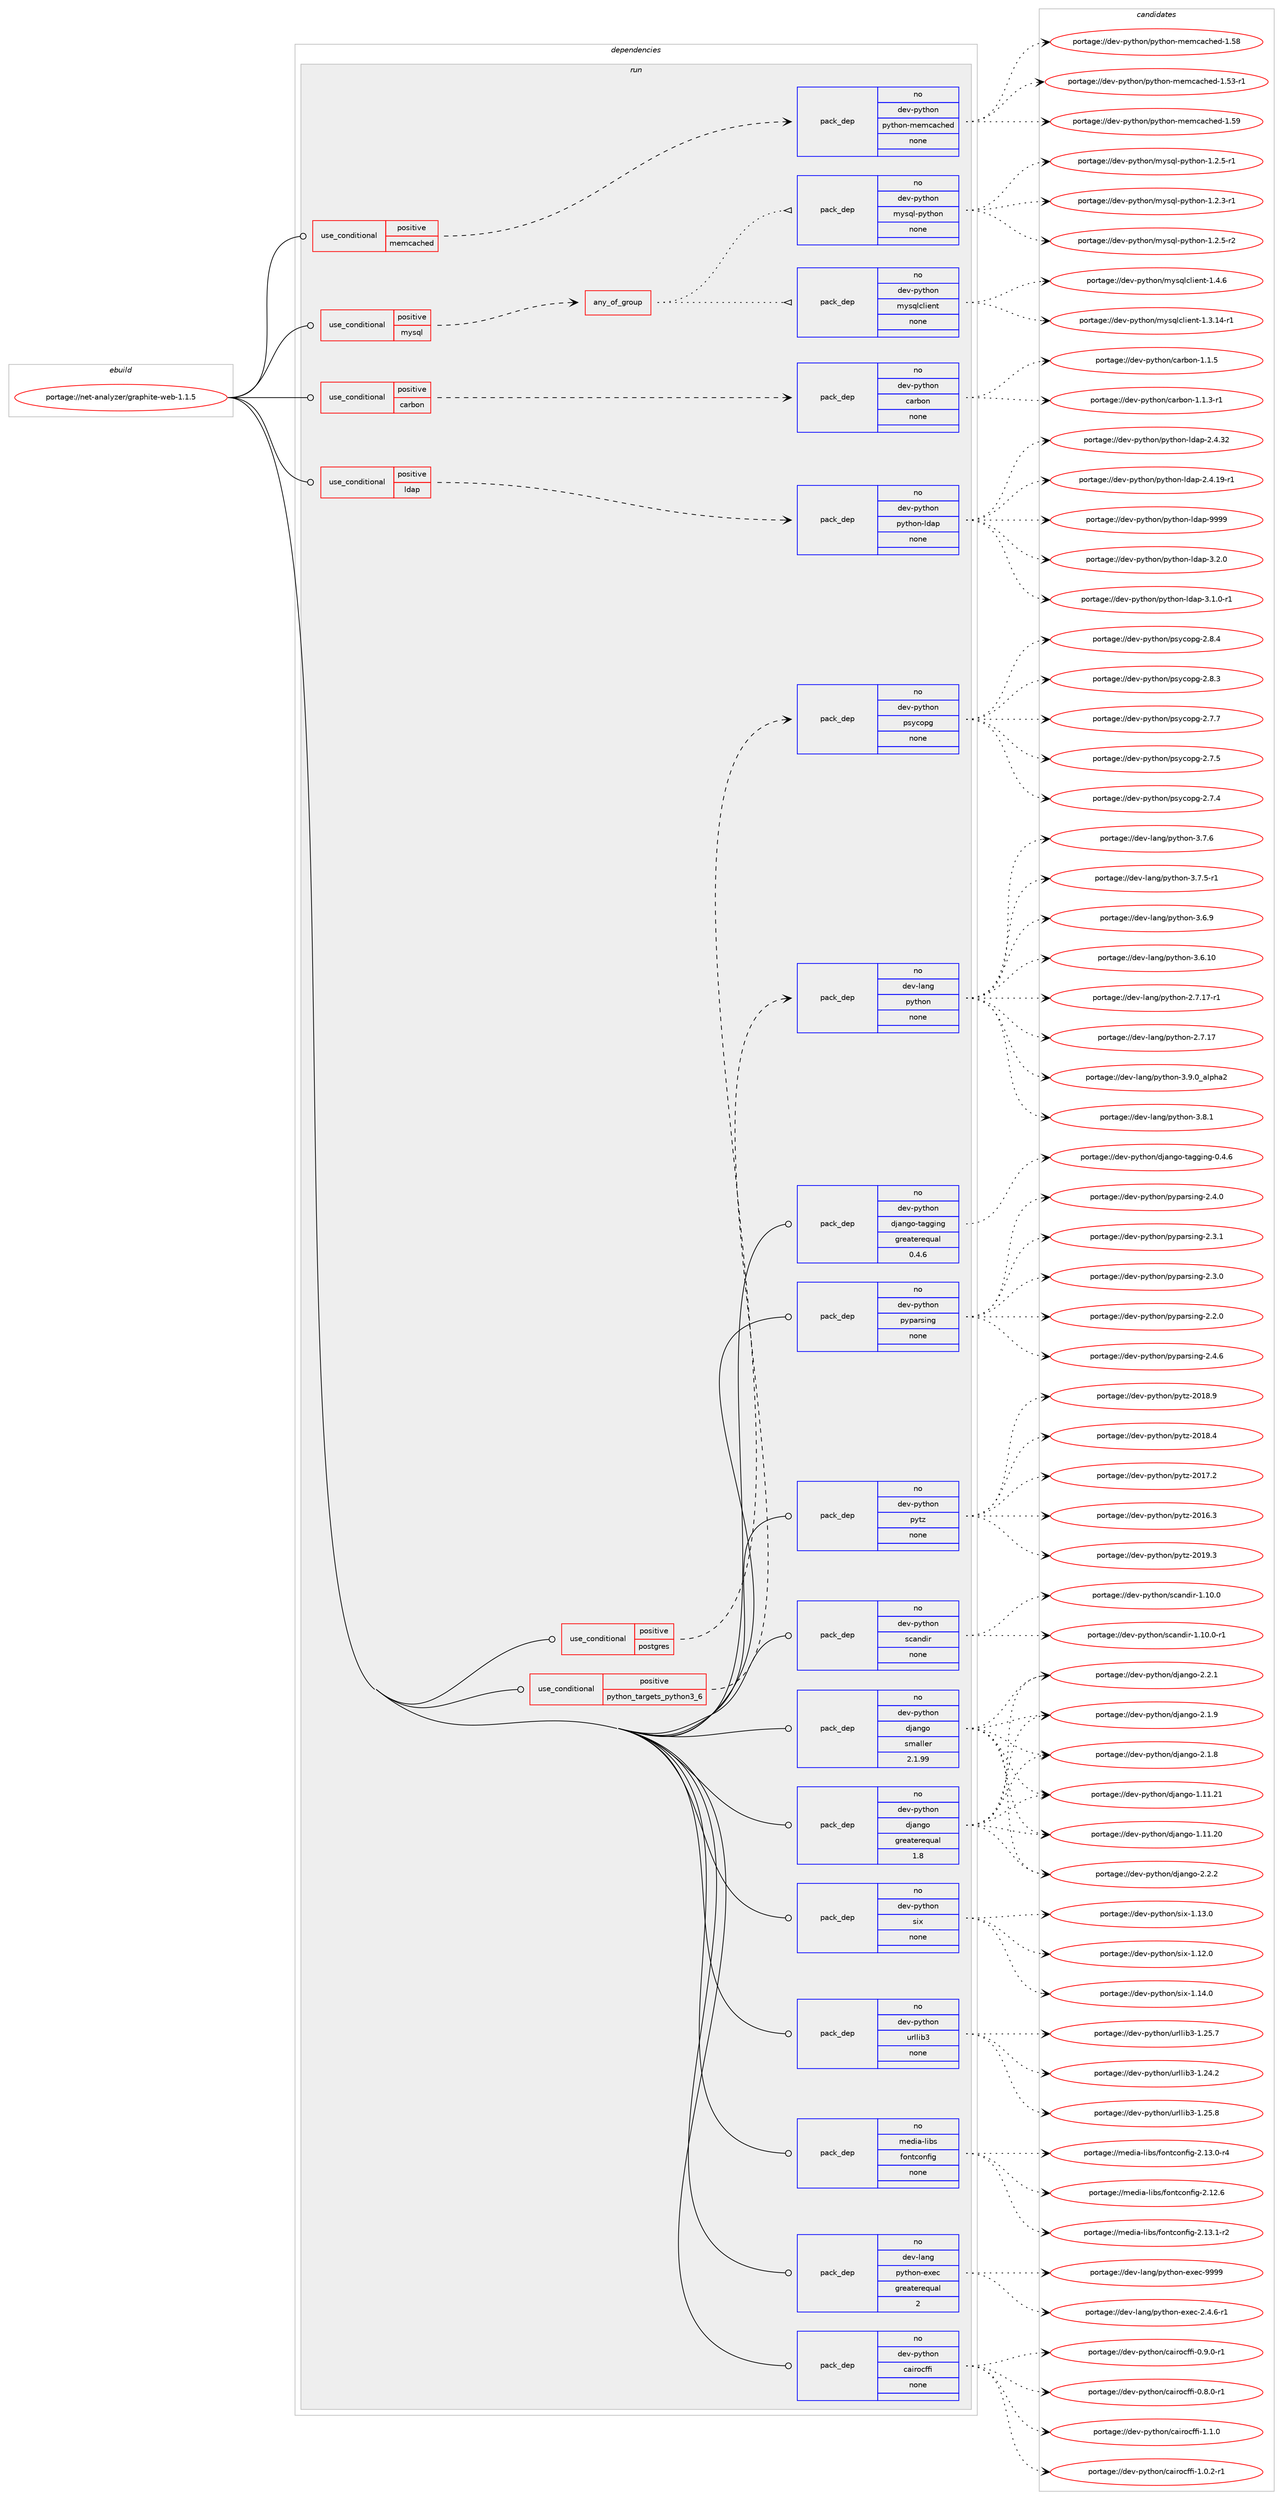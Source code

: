 digraph prolog {

# *************
# Graph options
# *************

newrank=true;
concentrate=true;
compound=true;
graph [rankdir=LR,fontname=Helvetica,fontsize=10,ranksep=1.5];#, ranksep=2.5, nodesep=0.2];
edge  [arrowhead=vee];
node  [fontname=Helvetica,fontsize=10];

# **********
# The ebuild
# **********

subgraph cluster_leftcol {
color=gray;
rank=same;
label=<<i>ebuild</i>>;
id [label="portage://net-analyzer/graphite-web-1.1.5", color=red, width=4, href="../net-analyzer/graphite-web-1.1.5.svg"];
}

# ****************
# The dependencies
# ****************

subgraph cluster_midcol {
color=gray;
label=<<i>dependencies</i>>;
subgraph cluster_compile {
fillcolor="#eeeeee";
style=filled;
label=<<i>compile</i>>;
}
subgraph cluster_compileandrun {
fillcolor="#eeeeee";
style=filled;
label=<<i>compile and run</i>>;
}
subgraph cluster_run {
fillcolor="#eeeeee";
style=filled;
label=<<i>run</i>>;
subgraph cond35385 {
dependency156737 [label=<<TABLE BORDER="0" CELLBORDER="1" CELLSPACING="0" CELLPADDING="4"><TR><TD ROWSPAN="3" CELLPADDING="10">use_conditional</TD></TR><TR><TD>positive</TD></TR><TR><TD>carbon</TD></TR></TABLE>>, shape=none, color=red];
subgraph pack118779 {
dependency156738 [label=<<TABLE BORDER="0" CELLBORDER="1" CELLSPACING="0" CELLPADDING="4" WIDTH="220"><TR><TD ROWSPAN="6" CELLPADDING="30">pack_dep</TD></TR><TR><TD WIDTH="110">no</TD></TR><TR><TD>dev-python</TD></TR><TR><TD>carbon</TD></TR><TR><TD>none</TD></TR><TR><TD></TD></TR></TABLE>>, shape=none, color=blue];
}
dependency156737:e -> dependency156738:w [weight=20,style="dashed",arrowhead="vee"];
}
id:e -> dependency156737:w [weight=20,style="solid",arrowhead="odot"];
subgraph cond35386 {
dependency156739 [label=<<TABLE BORDER="0" CELLBORDER="1" CELLSPACING="0" CELLPADDING="4"><TR><TD ROWSPAN="3" CELLPADDING="10">use_conditional</TD></TR><TR><TD>positive</TD></TR><TR><TD>ldap</TD></TR></TABLE>>, shape=none, color=red];
subgraph pack118780 {
dependency156740 [label=<<TABLE BORDER="0" CELLBORDER="1" CELLSPACING="0" CELLPADDING="4" WIDTH="220"><TR><TD ROWSPAN="6" CELLPADDING="30">pack_dep</TD></TR><TR><TD WIDTH="110">no</TD></TR><TR><TD>dev-python</TD></TR><TR><TD>python-ldap</TD></TR><TR><TD>none</TD></TR><TR><TD></TD></TR></TABLE>>, shape=none, color=blue];
}
dependency156739:e -> dependency156740:w [weight=20,style="dashed",arrowhead="vee"];
}
id:e -> dependency156739:w [weight=20,style="solid",arrowhead="odot"];
subgraph cond35387 {
dependency156741 [label=<<TABLE BORDER="0" CELLBORDER="1" CELLSPACING="0" CELLPADDING="4"><TR><TD ROWSPAN="3" CELLPADDING="10">use_conditional</TD></TR><TR><TD>positive</TD></TR><TR><TD>memcached</TD></TR></TABLE>>, shape=none, color=red];
subgraph pack118781 {
dependency156742 [label=<<TABLE BORDER="0" CELLBORDER="1" CELLSPACING="0" CELLPADDING="4" WIDTH="220"><TR><TD ROWSPAN="6" CELLPADDING="30">pack_dep</TD></TR><TR><TD WIDTH="110">no</TD></TR><TR><TD>dev-python</TD></TR><TR><TD>python-memcached</TD></TR><TR><TD>none</TD></TR><TR><TD></TD></TR></TABLE>>, shape=none, color=blue];
}
dependency156741:e -> dependency156742:w [weight=20,style="dashed",arrowhead="vee"];
}
id:e -> dependency156741:w [weight=20,style="solid",arrowhead="odot"];
subgraph cond35388 {
dependency156743 [label=<<TABLE BORDER="0" CELLBORDER="1" CELLSPACING="0" CELLPADDING="4"><TR><TD ROWSPAN="3" CELLPADDING="10">use_conditional</TD></TR><TR><TD>positive</TD></TR><TR><TD>mysql</TD></TR></TABLE>>, shape=none, color=red];
subgraph any2421 {
dependency156744 [label=<<TABLE BORDER="0" CELLBORDER="1" CELLSPACING="0" CELLPADDING="4"><TR><TD CELLPADDING="10">any_of_group</TD></TR></TABLE>>, shape=none, color=red];subgraph pack118782 {
dependency156745 [label=<<TABLE BORDER="0" CELLBORDER="1" CELLSPACING="0" CELLPADDING="4" WIDTH="220"><TR><TD ROWSPAN="6" CELLPADDING="30">pack_dep</TD></TR><TR><TD WIDTH="110">no</TD></TR><TR><TD>dev-python</TD></TR><TR><TD>mysql-python</TD></TR><TR><TD>none</TD></TR><TR><TD></TD></TR></TABLE>>, shape=none, color=blue];
}
dependency156744:e -> dependency156745:w [weight=20,style="dotted",arrowhead="oinv"];
subgraph pack118783 {
dependency156746 [label=<<TABLE BORDER="0" CELLBORDER="1" CELLSPACING="0" CELLPADDING="4" WIDTH="220"><TR><TD ROWSPAN="6" CELLPADDING="30">pack_dep</TD></TR><TR><TD WIDTH="110">no</TD></TR><TR><TD>dev-python</TD></TR><TR><TD>mysqlclient</TD></TR><TR><TD>none</TD></TR><TR><TD></TD></TR></TABLE>>, shape=none, color=blue];
}
dependency156744:e -> dependency156746:w [weight=20,style="dotted",arrowhead="oinv"];
}
dependency156743:e -> dependency156744:w [weight=20,style="dashed",arrowhead="vee"];
}
id:e -> dependency156743:w [weight=20,style="solid",arrowhead="odot"];
subgraph cond35389 {
dependency156747 [label=<<TABLE BORDER="0" CELLBORDER="1" CELLSPACING="0" CELLPADDING="4"><TR><TD ROWSPAN="3" CELLPADDING="10">use_conditional</TD></TR><TR><TD>positive</TD></TR><TR><TD>postgres</TD></TR></TABLE>>, shape=none, color=red];
subgraph pack118784 {
dependency156748 [label=<<TABLE BORDER="0" CELLBORDER="1" CELLSPACING="0" CELLPADDING="4" WIDTH="220"><TR><TD ROWSPAN="6" CELLPADDING="30">pack_dep</TD></TR><TR><TD WIDTH="110">no</TD></TR><TR><TD>dev-python</TD></TR><TR><TD>psycopg</TD></TR><TR><TD>none</TD></TR><TR><TD></TD></TR></TABLE>>, shape=none, color=blue];
}
dependency156747:e -> dependency156748:w [weight=20,style="dashed",arrowhead="vee"];
}
id:e -> dependency156747:w [weight=20,style="solid",arrowhead="odot"];
subgraph cond35390 {
dependency156749 [label=<<TABLE BORDER="0" CELLBORDER="1" CELLSPACING="0" CELLPADDING="4"><TR><TD ROWSPAN="3" CELLPADDING="10">use_conditional</TD></TR><TR><TD>positive</TD></TR><TR><TD>python_targets_python3_6</TD></TR></TABLE>>, shape=none, color=red];
subgraph pack118785 {
dependency156750 [label=<<TABLE BORDER="0" CELLBORDER="1" CELLSPACING="0" CELLPADDING="4" WIDTH="220"><TR><TD ROWSPAN="6" CELLPADDING="30">pack_dep</TD></TR><TR><TD WIDTH="110">no</TD></TR><TR><TD>dev-lang</TD></TR><TR><TD>python</TD></TR><TR><TD>none</TD></TR><TR><TD></TD></TR></TABLE>>, shape=none, color=blue];
}
dependency156749:e -> dependency156750:w [weight=20,style="dashed",arrowhead="vee"];
}
id:e -> dependency156749:w [weight=20,style="solid",arrowhead="odot"];
subgraph pack118786 {
dependency156751 [label=<<TABLE BORDER="0" CELLBORDER="1" CELLSPACING="0" CELLPADDING="4" WIDTH="220"><TR><TD ROWSPAN="6" CELLPADDING="30">pack_dep</TD></TR><TR><TD WIDTH="110">no</TD></TR><TR><TD>dev-lang</TD></TR><TR><TD>python-exec</TD></TR><TR><TD>greaterequal</TD></TR><TR><TD>2</TD></TR></TABLE>>, shape=none, color=blue];
}
id:e -> dependency156751:w [weight=20,style="solid",arrowhead="odot"];
subgraph pack118787 {
dependency156752 [label=<<TABLE BORDER="0" CELLBORDER="1" CELLSPACING="0" CELLPADDING="4" WIDTH="220"><TR><TD ROWSPAN="6" CELLPADDING="30">pack_dep</TD></TR><TR><TD WIDTH="110">no</TD></TR><TR><TD>dev-python</TD></TR><TR><TD>cairocffi</TD></TR><TR><TD>none</TD></TR><TR><TD></TD></TR></TABLE>>, shape=none, color=blue];
}
id:e -> dependency156752:w [weight=20,style="solid",arrowhead="odot"];
subgraph pack118788 {
dependency156753 [label=<<TABLE BORDER="0" CELLBORDER="1" CELLSPACING="0" CELLPADDING="4" WIDTH="220"><TR><TD ROWSPAN="6" CELLPADDING="30">pack_dep</TD></TR><TR><TD WIDTH="110">no</TD></TR><TR><TD>dev-python</TD></TR><TR><TD>django</TD></TR><TR><TD>greaterequal</TD></TR><TR><TD>1.8</TD></TR></TABLE>>, shape=none, color=blue];
}
id:e -> dependency156753:w [weight=20,style="solid",arrowhead="odot"];
subgraph pack118789 {
dependency156754 [label=<<TABLE BORDER="0" CELLBORDER="1" CELLSPACING="0" CELLPADDING="4" WIDTH="220"><TR><TD ROWSPAN="6" CELLPADDING="30">pack_dep</TD></TR><TR><TD WIDTH="110">no</TD></TR><TR><TD>dev-python</TD></TR><TR><TD>django</TD></TR><TR><TD>smaller</TD></TR><TR><TD>2.1.99</TD></TR></TABLE>>, shape=none, color=blue];
}
id:e -> dependency156754:w [weight=20,style="solid",arrowhead="odot"];
subgraph pack118790 {
dependency156755 [label=<<TABLE BORDER="0" CELLBORDER="1" CELLSPACING="0" CELLPADDING="4" WIDTH="220"><TR><TD ROWSPAN="6" CELLPADDING="30">pack_dep</TD></TR><TR><TD WIDTH="110">no</TD></TR><TR><TD>dev-python</TD></TR><TR><TD>django-tagging</TD></TR><TR><TD>greaterequal</TD></TR><TR><TD>0.4.6</TD></TR></TABLE>>, shape=none, color=blue];
}
id:e -> dependency156755:w [weight=20,style="solid",arrowhead="odot"];
subgraph pack118791 {
dependency156756 [label=<<TABLE BORDER="0" CELLBORDER="1" CELLSPACING="0" CELLPADDING="4" WIDTH="220"><TR><TD ROWSPAN="6" CELLPADDING="30">pack_dep</TD></TR><TR><TD WIDTH="110">no</TD></TR><TR><TD>dev-python</TD></TR><TR><TD>pyparsing</TD></TR><TR><TD>none</TD></TR><TR><TD></TD></TR></TABLE>>, shape=none, color=blue];
}
id:e -> dependency156756:w [weight=20,style="solid",arrowhead="odot"];
subgraph pack118792 {
dependency156757 [label=<<TABLE BORDER="0" CELLBORDER="1" CELLSPACING="0" CELLPADDING="4" WIDTH="220"><TR><TD ROWSPAN="6" CELLPADDING="30">pack_dep</TD></TR><TR><TD WIDTH="110">no</TD></TR><TR><TD>dev-python</TD></TR><TR><TD>pytz</TD></TR><TR><TD>none</TD></TR><TR><TD></TD></TR></TABLE>>, shape=none, color=blue];
}
id:e -> dependency156757:w [weight=20,style="solid",arrowhead="odot"];
subgraph pack118793 {
dependency156758 [label=<<TABLE BORDER="0" CELLBORDER="1" CELLSPACING="0" CELLPADDING="4" WIDTH="220"><TR><TD ROWSPAN="6" CELLPADDING="30">pack_dep</TD></TR><TR><TD WIDTH="110">no</TD></TR><TR><TD>dev-python</TD></TR><TR><TD>scandir</TD></TR><TR><TD>none</TD></TR><TR><TD></TD></TR></TABLE>>, shape=none, color=blue];
}
id:e -> dependency156758:w [weight=20,style="solid",arrowhead="odot"];
subgraph pack118794 {
dependency156759 [label=<<TABLE BORDER="0" CELLBORDER="1" CELLSPACING="0" CELLPADDING="4" WIDTH="220"><TR><TD ROWSPAN="6" CELLPADDING="30">pack_dep</TD></TR><TR><TD WIDTH="110">no</TD></TR><TR><TD>dev-python</TD></TR><TR><TD>six</TD></TR><TR><TD>none</TD></TR><TR><TD></TD></TR></TABLE>>, shape=none, color=blue];
}
id:e -> dependency156759:w [weight=20,style="solid",arrowhead="odot"];
subgraph pack118795 {
dependency156760 [label=<<TABLE BORDER="0" CELLBORDER="1" CELLSPACING="0" CELLPADDING="4" WIDTH="220"><TR><TD ROWSPAN="6" CELLPADDING="30">pack_dep</TD></TR><TR><TD WIDTH="110">no</TD></TR><TR><TD>dev-python</TD></TR><TR><TD>urllib3</TD></TR><TR><TD>none</TD></TR><TR><TD></TD></TR></TABLE>>, shape=none, color=blue];
}
id:e -> dependency156760:w [weight=20,style="solid",arrowhead="odot"];
subgraph pack118796 {
dependency156761 [label=<<TABLE BORDER="0" CELLBORDER="1" CELLSPACING="0" CELLPADDING="4" WIDTH="220"><TR><TD ROWSPAN="6" CELLPADDING="30">pack_dep</TD></TR><TR><TD WIDTH="110">no</TD></TR><TR><TD>media-libs</TD></TR><TR><TD>fontconfig</TD></TR><TR><TD>none</TD></TR><TR><TD></TD></TR></TABLE>>, shape=none, color=blue];
}
id:e -> dependency156761:w [weight=20,style="solid",arrowhead="odot"];
}
}

# **************
# The candidates
# **************

subgraph cluster_choices {
rank=same;
color=gray;
label=<<i>candidates</i>>;

subgraph choice118779 {
color=black;
nodesep=1;
choice1001011184511212111610411111047999711498111110454946494653 [label="portage://dev-python/carbon-1.1.5", color=red, width=4,href="../dev-python/carbon-1.1.5.svg"];
choice10010111845112121116104111110479997114981111104549464946514511449 [label="portage://dev-python/carbon-1.1.3-r1", color=red, width=4,href="../dev-python/carbon-1.1.3-r1.svg"];
dependency156738:e -> choice1001011184511212111610411111047999711498111110454946494653:w [style=dotted,weight="100"];
dependency156738:e -> choice10010111845112121116104111110479997114981111104549464946514511449:w [style=dotted,weight="100"];
}
subgraph choice118780 {
color=black;
nodesep=1;
choice100101118451121211161041111104711212111610411111045108100971124557575757 [label="portage://dev-python/python-ldap-9999", color=red, width=4,href="../dev-python/python-ldap-9999.svg"];
choice10010111845112121116104111110471121211161041111104510810097112455146504648 [label="portage://dev-python/python-ldap-3.2.0", color=red, width=4,href="../dev-python/python-ldap-3.2.0.svg"];
choice100101118451121211161041111104711212111610411111045108100971124551464946484511449 [label="portage://dev-python/python-ldap-3.1.0-r1", color=red, width=4,href="../dev-python/python-ldap-3.1.0-r1.svg"];
choice1001011184511212111610411111047112121116104111110451081009711245504652465150 [label="portage://dev-python/python-ldap-2.4.32", color=red, width=4,href="../dev-python/python-ldap-2.4.32.svg"];
choice10010111845112121116104111110471121211161041111104510810097112455046524649574511449 [label="portage://dev-python/python-ldap-2.4.19-r1", color=red, width=4,href="../dev-python/python-ldap-2.4.19-r1.svg"];
dependency156740:e -> choice100101118451121211161041111104711212111610411111045108100971124557575757:w [style=dotted,weight="100"];
dependency156740:e -> choice10010111845112121116104111110471121211161041111104510810097112455146504648:w [style=dotted,weight="100"];
dependency156740:e -> choice100101118451121211161041111104711212111610411111045108100971124551464946484511449:w [style=dotted,weight="100"];
dependency156740:e -> choice1001011184511212111610411111047112121116104111110451081009711245504652465150:w [style=dotted,weight="100"];
dependency156740:e -> choice10010111845112121116104111110471121211161041111104510810097112455046524649574511449:w [style=dotted,weight="100"];
}
subgraph choice118781 {
color=black;
nodesep=1;
choice1001011184511212111610411111047112121116104111110451091011099997991041011004549465357 [label="portage://dev-python/python-memcached-1.59", color=red, width=4,href="../dev-python/python-memcached-1.59.svg"];
choice1001011184511212111610411111047112121116104111110451091011099997991041011004549465356 [label="portage://dev-python/python-memcached-1.58", color=red, width=4,href="../dev-python/python-memcached-1.58.svg"];
choice10010111845112121116104111110471121211161041111104510910110999979910410110045494653514511449 [label="portage://dev-python/python-memcached-1.53-r1", color=red, width=4,href="../dev-python/python-memcached-1.53-r1.svg"];
dependency156742:e -> choice1001011184511212111610411111047112121116104111110451091011099997991041011004549465357:w [style=dotted,weight="100"];
dependency156742:e -> choice1001011184511212111610411111047112121116104111110451091011099997991041011004549465356:w [style=dotted,weight="100"];
dependency156742:e -> choice10010111845112121116104111110471121211161041111104510910110999979910410110045494653514511449:w [style=dotted,weight="100"];
}
subgraph choice118782 {
color=black;
nodesep=1;
choice1001011184511212111610411111047109121115113108451121211161041111104549465046534511450 [label="portage://dev-python/mysql-python-1.2.5-r2", color=red, width=4,href="../dev-python/mysql-python-1.2.5-r2.svg"];
choice1001011184511212111610411111047109121115113108451121211161041111104549465046534511449 [label="portage://dev-python/mysql-python-1.2.5-r1", color=red, width=4,href="../dev-python/mysql-python-1.2.5-r1.svg"];
choice1001011184511212111610411111047109121115113108451121211161041111104549465046514511449 [label="portage://dev-python/mysql-python-1.2.3-r1", color=red, width=4,href="../dev-python/mysql-python-1.2.3-r1.svg"];
dependency156745:e -> choice1001011184511212111610411111047109121115113108451121211161041111104549465046534511450:w [style=dotted,weight="100"];
dependency156745:e -> choice1001011184511212111610411111047109121115113108451121211161041111104549465046534511449:w [style=dotted,weight="100"];
dependency156745:e -> choice1001011184511212111610411111047109121115113108451121211161041111104549465046514511449:w [style=dotted,weight="100"];
}
subgraph choice118783 {
color=black;
nodesep=1;
choice100101118451121211161041111104710912111511310899108105101110116454946524654 [label="portage://dev-python/mysqlclient-1.4.6", color=red, width=4,href="../dev-python/mysqlclient-1.4.6.svg"];
choice100101118451121211161041111104710912111511310899108105101110116454946514649524511449 [label="portage://dev-python/mysqlclient-1.3.14-r1", color=red, width=4,href="../dev-python/mysqlclient-1.3.14-r1.svg"];
dependency156746:e -> choice100101118451121211161041111104710912111511310899108105101110116454946524654:w [style=dotted,weight="100"];
dependency156746:e -> choice100101118451121211161041111104710912111511310899108105101110116454946514649524511449:w [style=dotted,weight="100"];
}
subgraph choice118784 {
color=black;
nodesep=1;
choice100101118451121211161041111104711211512199111112103455046564652 [label="portage://dev-python/psycopg-2.8.4", color=red, width=4,href="../dev-python/psycopg-2.8.4.svg"];
choice100101118451121211161041111104711211512199111112103455046564651 [label="portage://dev-python/psycopg-2.8.3", color=red, width=4,href="../dev-python/psycopg-2.8.3.svg"];
choice100101118451121211161041111104711211512199111112103455046554655 [label="portage://dev-python/psycopg-2.7.7", color=red, width=4,href="../dev-python/psycopg-2.7.7.svg"];
choice100101118451121211161041111104711211512199111112103455046554653 [label="portage://dev-python/psycopg-2.7.5", color=red, width=4,href="../dev-python/psycopg-2.7.5.svg"];
choice100101118451121211161041111104711211512199111112103455046554652 [label="portage://dev-python/psycopg-2.7.4", color=red, width=4,href="../dev-python/psycopg-2.7.4.svg"];
dependency156748:e -> choice100101118451121211161041111104711211512199111112103455046564652:w [style=dotted,weight="100"];
dependency156748:e -> choice100101118451121211161041111104711211512199111112103455046564651:w [style=dotted,weight="100"];
dependency156748:e -> choice100101118451121211161041111104711211512199111112103455046554655:w [style=dotted,weight="100"];
dependency156748:e -> choice100101118451121211161041111104711211512199111112103455046554653:w [style=dotted,weight="100"];
dependency156748:e -> choice100101118451121211161041111104711211512199111112103455046554652:w [style=dotted,weight="100"];
}
subgraph choice118785 {
color=black;
nodesep=1;
choice10010111845108971101034711212111610411111045514657464895971081121049750 [label="portage://dev-lang/python-3.9.0_alpha2", color=red, width=4,href="../dev-lang/python-3.9.0_alpha2.svg"];
choice100101118451089711010347112121116104111110455146564649 [label="portage://dev-lang/python-3.8.1", color=red, width=4,href="../dev-lang/python-3.8.1.svg"];
choice100101118451089711010347112121116104111110455146554654 [label="portage://dev-lang/python-3.7.6", color=red, width=4,href="../dev-lang/python-3.7.6.svg"];
choice1001011184510897110103471121211161041111104551465546534511449 [label="portage://dev-lang/python-3.7.5-r1", color=red, width=4,href="../dev-lang/python-3.7.5-r1.svg"];
choice100101118451089711010347112121116104111110455146544657 [label="portage://dev-lang/python-3.6.9", color=red, width=4,href="../dev-lang/python-3.6.9.svg"];
choice10010111845108971101034711212111610411111045514654464948 [label="portage://dev-lang/python-3.6.10", color=red, width=4,href="../dev-lang/python-3.6.10.svg"];
choice100101118451089711010347112121116104111110455046554649554511449 [label="portage://dev-lang/python-2.7.17-r1", color=red, width=4,href="../dev-lang/python-2.7.17-r1.svg"];
choice10010111845108971101034711212111610411111045504655464955 [label="portage://dev-lang/python-2.7.17", color=red, width=4,href="../dev-lang/python-2.7.17.svg"];
dependency156750:e -> choice10010111845108971101034711212111610411111045514657464895971081121049750:w [style=dotted,weight="100"];
dependency156750:e -> choice100101118451089711010347112121116104111110455146564649:w [style=dotted,weight="100"];
dependency156750:e -> choice100101118451089711010347112121116104111110455146554654:w [style=dotted,weight="100"];
dependency156750:e -> choice1001011184510897110103471121211161041111104551465546534511449:w [style=dotted,weight="100"];
dependency156750:e -> choice100101118451089711010347112121116104111110455146544657:w [style=dotted,weight="100"];
dependency156750:e -> choice10010111845108971101034711212111610411111045514654464948:w [style=dotted,weight="100"];
dependency156750:e -> choice100101118451089711010347112121116104111110455046554649554511449:w [style=dotted,weight="100"];
dependency156750:e -> choice10010111845108971101034711212111610411111045504655464955:w [style=dotted,weight="100"];
}
subgraph choice118786 {
color=black;
nodesep=1;
choice10010111845108971101034711212111610411111045101120101994557575757 [label="portage://dev-lang/python-exec-9999", color=red, width=4,href="../dev-lang/python-exec-9999.svg"];
choice10010111845108971101034711212111610411111045101120101994550465246544511449 [label="portage://dev-lang/python-exec-2.4.6-r1", color=red, width=4,href="../dev-lang/python-exec-2.4.6-r1.svg"];
dependency156751:e -> choice10010111845108971101034711212111610411111045101120101994557575757:w [style=dotted,weight="100"];
dependency156751:e -> choice10010111845108971101034711212111610411111045101120101994550465246544511449:w [style=dotted,weight="100"];
}
subgraph choice118787 {
color=black;
nodesep=1;
choice1001011184511212111610411111047999710511411199102102105454946494648 [label="portage://dev-python/cairocffi-1.1.0", color=red, width=4,href="../dev-python/cairocffi-1.1.0.svg"];
choice10010111845112121116104111110479997105114111991021021054549464846504511449 [label="portage://dev-python/cairocffi-1.0.2-r1", color=red, width=4,href="../dev-python/cairocffi-1.0.2-r1.svg"];
choice10010111845112121116104111110479997105114111991021021054548465746484511449 [label="portage://dev-python/cairocffi-0.9.0-r1", color=red, width=4,href="../dev-python/cairocffi-0.9.0-r1.svg"];
choice10010111845112121116104111110479997105114111991021021054548465646484511449 [label="portage://dev-python/cairocffi-0.8.0-r1", color=red, width=4,href="../dev-python/cairocffi-0.8.0-r1.svg"];
dependency156752:e -> choice1001011184511212111610411111047999710511411199102102105454946494648:w [style=dotted,weight="100"];
dependency156752:e -> choice10010111845112121116104111110479997105114111991021021054549464846504511449:w [style=dotted,weight="100"];
dependency156752:e -> choice10010111845112121116104111110479997105114111991021021054548465746484511449:w [style=dotted,weight="100"];
dependency156752:e -> choice10010111845112121116104111110479997105114111991021021054548465646484511449:w [style=dotted,weight="100"];
}
subgraph choice118788 {
color=black;
nodesep=1;
choice100101118451121211161041111104710010697110103111455046504650 [label="portage://dev-python/django-2.2.2", color=red, width=4,href="../dev-python/django-2.2.2.svg"];
choice100101118451121211161041111104710010697110103111455046504649 [label="portage://dev-python/django-2.2.1", color=red, width=4,href="../dev-python/django-2.2.1.svg"];
choice100101118451121211161041111104710010697110103111455046494657 [label="portage://dev-python/django-2.1.9", color=red, width=4,href="../dev-python/django-2.1.9.svg"];
choice100101118451121211161041111104710010697110103111455046494656 [label="portage://dev-python/django-2.1.8", color=red, width=4,href="../dev-python/django-2.1.8.svg"];
choice1001011184511212111610411111047100106971101031114549464949465049 [label="portage://dev-python/django-1.11.21", color=red, width=4,href="../dev-python/django-1.11.21.svg"];
choice1001011184511212111610411111047100106971101031114549464949465048 [label="portage://dev-python/django-1.11.20", color=red, width=4,href="../dev-python/django-1.11.20.svg"];
dependency156753:e -> choice100101118451121211161041111104710010697110103111455046504650:w [style=dotted,weight="100"];
dependency156753:e -> choice100101118451121211161041111104710010697110103111455046504649:w [style=dotted,weight="100"];
dependency156753:e -> choice100101118451121211161041111104710010697110103111455046494657:w [style=dotted,weight="100"];
dependency156753:e -> choice100101118451121211161041111104710010697110103111455046494656:w [style=dotted,weight="100"];
dependency156753:e -> choice1001011184511212111610411111047100106971101031114549464949465049:w [style=dotted,weight="100"];
dependency156753:e -> choice1001011184511212111610411111047100106971101031114549464949465048:w [style=dotted,weight="100"];
}
subgraph choice118789 {
color=black;
nodesep=1;
choice100101118451121211161041111104710010697110103111455046504650 [label="portage://dev-python/django-2.2.2", color=red, width=4,href="../dev-python/django-2.2.2.svg"];
choice100101118451121211161041111104710010697110103111455046504649 [label="portage://dev-python/django-2.2.1", color=red, width=4,href="../dev-python/django-2.2.1.svg"];
choice100101118451121211161041111104710010697110103111455046494657 [label="portage://dev-python/django-2.1.9", color=red, width=4,href="../dev-python/django-2.1.9.svg"];
choice100101118451121211161041111104710010697110103111455046494656 [label="portage://dev-python/django-2.1.8", color=red, width=4,href="../dev-python/django-2.1.8.svg"];
choice1001011184511212111610411111047100106971101031114549464949465049 [label="portage://dev-python/django-1.11.21", color=red, width=4,href="../dev-python/django-1.11.21.svg"];
choice1001011184511212111610411111047100106971101031114549464949465048 [label="portage://dev-python/django-1.11.20", color=red, width=4,href="../dev-python/django-1.11.20.svg"];
dependency156754:e -> choice100101118451121211161041111104710010697110103111455046504650:w [style=dotted,weight="100"];
dependency156754:e -> choice100101118451121211161041111104710010697110103111455046504649:w [style=dotted,weight="100"];
dependency156754:e -> choice100101118451121211161041111104710010697110103111455046494657:w [style=dotted,weight="100"];
dependency156754:e -> choice100101118451121211161041111104710010697110103111455046494656:w [style=dotted,weight="100"];
dependency156754:e -> choice1001011184511212111610411111047100106971101031114549464949465049:w [style=dotted,weight="100"];
dependency156754:e -> choice1001011184511212111610411111047100106971101031114549464949465048:w [style=dotted,weight="100"];
}
subgraph choice118790 {
color=black;
nodesep=1;
choice1001011184511212111610411111047100106971101031114511697103103105110103454846524654 [label="portage://dev-python/django-tagging-0.4.6", color=red, width=4,href="../dev-python/django-tagging-0.4.6.svg"];
dependency156755:e -> choice1001011184511212111610411111047100106971101031114511697103103105110103454846524654:w [style=dotted,weight="100"];
}
subgraph choice118791 {
color=black;
nodesep=1;
choice100101118451121211161041111104711212111297114115105110103455046524654 [label="portage://dev-python/pyparsing-2.4.6", color=red, width=4,href="../dev-python/pyparsing-2.4.6.svg"];
choice100101118451121211161041111104711212111297114115105110103455046524648 [label="portage://dev-python/pyparsing-2.4.0", color=red, width=4,href="../dev-python/pyparsing-2.4.0.svg"];
choice100101118451121211161041111104711212111297114115105110103455046514649 [label="portage://dev-python/pyparsing-2.3.1", color=red, width=4,href="../dev-python/pyparsing-2.3.1.svg"];
choice100101118451121211161041111104711212111297114115105110103455046514648 [label="portage://dev-python/pyparsing-2.3.0", color=red, width=4,href="../dev-python/pyparsing-2.3.0.svg"];
choice100101118451121211161041111104711212111297114115105110103455046504648 [label="portage://dev-python/pyparsing-2.2.0", color=red, width=4,href="../dev-python/pyparsing-2.2.0.svg"];
dependency156756:e -> choice100101118451121211161041111104711212111297114115105110103455046524654:w [style=dotted,weight="100"];
dependency156756:e -> choice100101118451121211161041111104711212111297114115105110103455046524648:w [style=dotted,weight="100"];
dependency156756:e -> choice100101118451121211161041111104711212111297114115105110103455046514649:w [style=dotted,weight="100"];
dependency156756:e -> choice100101118451121211161041111104711212111297114115105110103455046514648:w [style=dotted,weight="100"];
dependency156756:e -> choice100101118451121211161041111104711212111297114115105110103455046504648:w [style=dotted,weight="100"];
}
subgraph choice118792 {
color=black;
nodesep=1;
choice100101118451121211161041111104711212111612245504849574651 [label="portage://dev-python/pytz-2019.3", color=red, width=4,href="../dev-python/pytz-2019.3.svg"];
choice100101118451121211161041111104711212111612245504849564657 [label="portage://dev-python/pytz-2018.9", color=red, width=4,href="../dev-python/pytz-2018.9.svg"];
choice100101118451121211161041111104711212111612245504849564652 [label="portage://dev-python/pytz-2018.4", color=red, width=4,href="../dev-python/pytz-2018.4.svg"];
choice100101118451121211161041111104711212111612245504849554650 [label="portage://dev-python/pytz-2017.2", color=red, width=4,href="../dev-python/pytz-2017.2.svg"];
choice100101118451121211161041111104711212111612245504849544651 [label="portage://dev-python/pytz-2016.3", color=red, width=4,href="../dev-python/pytz-2016.3.svg"];
dependency156757:e -> choice100101118451121211161041111104711212111612245504849574651:w [style=dotted,weight="100"];
dependency156757:e -> choice100101118451121211161041111104711212111612245504849564657:w [style=dotted,weight="100"];
dependency156757:e -> choice100101118451121211161041111104711212111612245504849564652:w [style=dotted,weight="100"];
dependency156757:e -> choice100101118451121211161041111104711212111612245504849554650:w [style=dotted,weight="100"];
dependency156757:e -> choice100101118451121211161041111104711212111612245504849544651:w [style=dotted,weight="100"];
}
subgraph choice118793 {
color=black;
nodesep=1;
choice10010111845112121116104111110471159997110100105114454946494846484511449 [label="portage://dev-python/scandir-1.10.0-r1", color=red, width=4,href="../dev-python/scandir-1.10.0-r1.svg"];
choice1001011184511212111610411111047115999711010010511445494649484648 [label="portage://dev-python/scandir-1.10.0", color=red, width=4,href="../dev-python/scandir-1.10.0.svg"];
dependency156758:e -> choice10010111845112121116104111110471159997110100105114454946494846484511449:w [style=dotted,weight="100"];
dependency156758:e -> choice1001011184511212111610411111047115999711010010511445494649484648:w [style=dotted,weight="100"];
}
subgraph choice118794 {
color=black;
nodesep=1;
choice100101118451121211161041111104711510512045494649524648 [label="portage://dev-python/six-1.14.0", color=red, width=4,href="../dev-python/six-1.14.0.svg"];
choice100101118451121211161041111104711510512045494649514648 [label="portage://dev-python/six-1.13.0", color=red, width=4,href="../dev-python/six-1.13.0.svg"];
choice100101118451121211161041111104711510512045494649504648 [label="portage://dev-python/six-1.12.0", color=red, width=4,href="../dev-python/six-1.12.0.svg"];
dependency156759:e -> choice100101118451121211161041111104711510512045494649524648:w [style=dotted,weight="100"];
dependency156759:e -> choice100101118451121211161041111104711510512045494649514648:w [style=dotted,weight="100"];
dependency156759:e -> choice100101118451121211161041111104711510512045494649504648:w [style=dotted,weight="100"];
}
subgraph choice118795 {
color=black;
nodesep=1;
choice1001011184511212111610411111047117114108108105985145494650534656 [label="portage://dev-python/urllib3-1.25.8", color=red, width=4,href="../dev-python/urllib3-1.25.8.svg"];
choice1001011184511212111610411111047117114108108105985145494650534655 [label="portage://dev-python/urllib3-1.25.7", color=red, width=4,href="../dev-python/urllib3-1.25.7.svg"];
choice1001011184511212111610411111047117114108108105985145494650524650 [label="portage://dev-python/urllib3-1.24.2", color=red, width=4,href="../dev-python/urllib3-1.24.2.svg"];
dependency156760:e -> choice1001011184511212111610411111047117114108108105985145494650534656:w [style=dotted,weight="100"];
dependency156760:e -> choice1001011184511212111610411111047117114108108105985145494650534655:w [style=dotted,weight="100"];
dependency156760:e -> choice1001011184511212111610411111047117114108108105985145494650524650:w [style=dotted,weight="100"];
}
subgraph choice118796 {
color=black;
nodesep=1;
choice1091011001059745108105981154710211111011699111110102105103455046495146494511450 [label="portage://media-libs/fontconfig-2.13.1-r2", color=red, width=4,href="../media-libs/fontconfig-2.13.1-r2.svg"];
choice1091011001059745108105981154710211111011699111110102105103455046495146484511452 [label="portage://media-libs/fontconfig-2.13.0-r4", color=red, width=4,href="../media-libs/fontconfig-2.13.0-r4.svg"];
choice109101100105974510810598115471021111101169911111010210510345504649504654 [label="portage://media-libs/fontconfig-2.12.6", color=red, width=4,href="../media-libs/fontconfig-2.12.6.svg"];
dependency156761:e -> choice1091011001059745108105981154710211111011699111110102105103455046495146494511450:w [style=dotted,weight="100"];
dependency156761:e -> choice1091011001059745108105981154710211111011699111110102105103455046495146484511452:w [style=dotted,weight="100"];
dependency156761:e -> choice109101100105974510810598115471021111101169911111010210510345504649504654:w [style=dotted,weight="100"];
}
}

}
